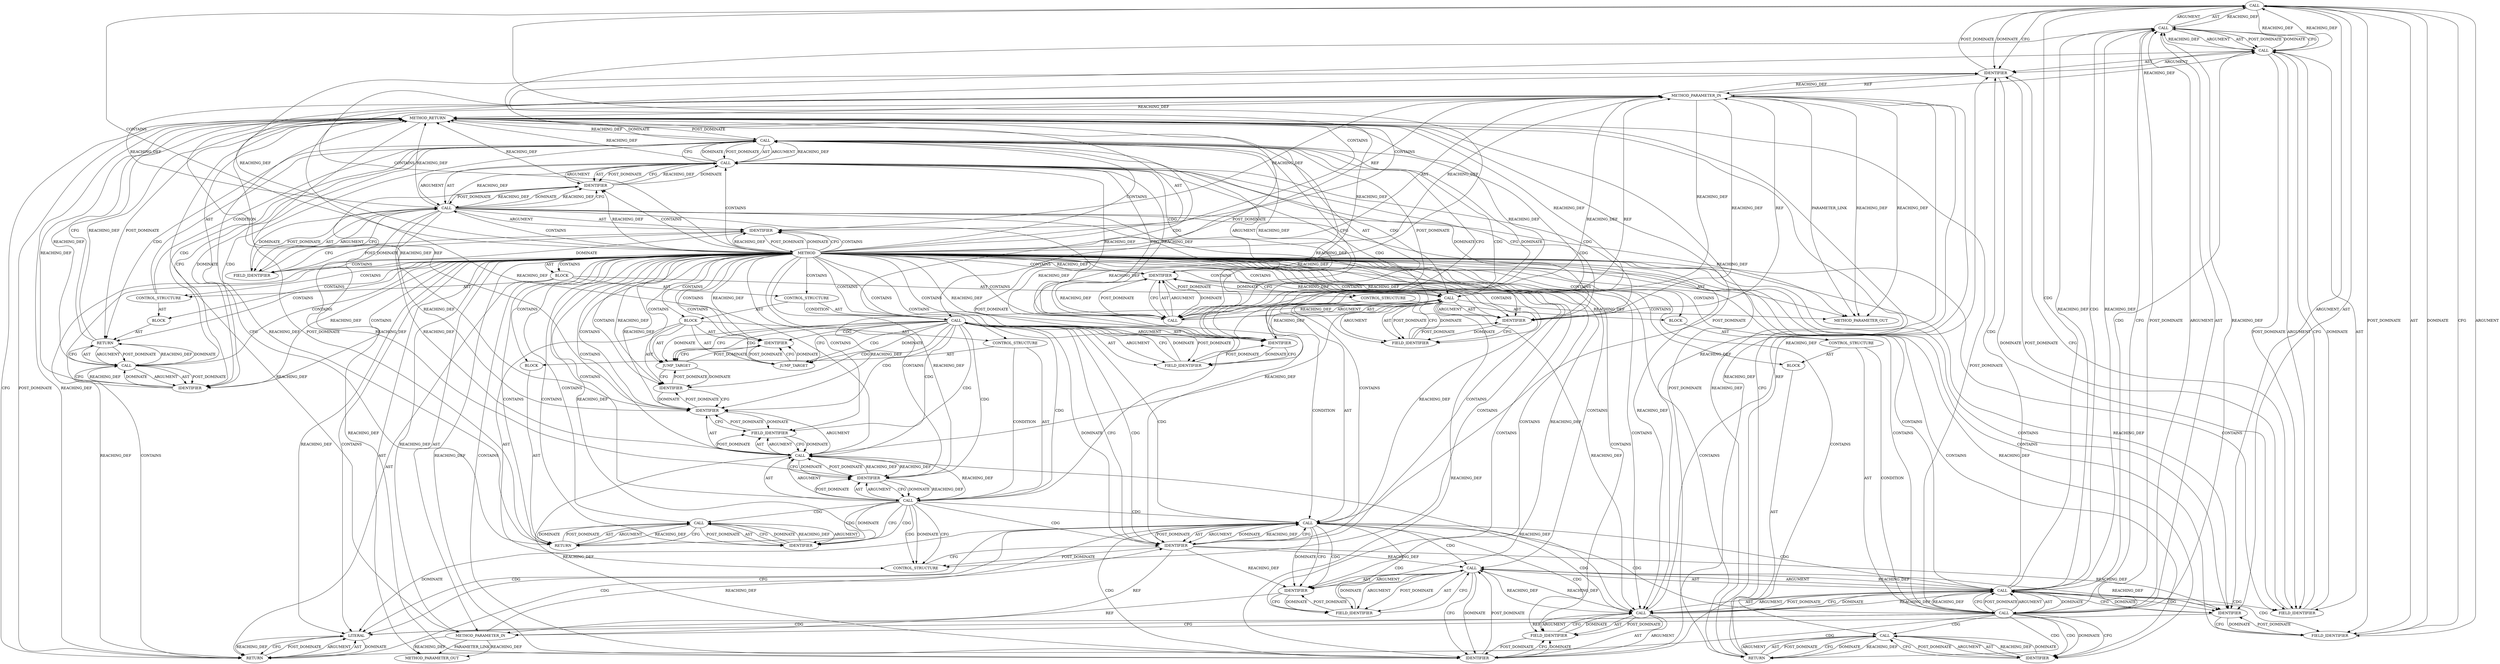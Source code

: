 digraph {
  6911 [label=CALL ORDER=1 ARGUMENT_INDEX=1 CODE="alt_crypto_info->cipher_type" COLUMN_NUMBER=7 METHOD_FULL_NAME="<operator>.indirectFieldAccess" LINE_NUMBER=605 TYPE_FULL_NAME="<empty>" DISPATCH_TYPE="STATIC_DISPATCH" SIGNATURE="" NAME="<operator>.indirectFieldAccess"]
  6919 [label=CALL ORDER=1 ARGUMENT_INDEX=-1 CODE="-EINVAL" COLUMN_NUMBER=11 METHOD_FULL_NAME="<operator>.minus" LINE_NUMBER=606 TYPE_FULL_NAME="<empty>" DISPATCH_TYPE="STATIC_DISPATCH" SIGNATURE="" NAME="<operator>.minus"]
  6899 [label=IDENTIFIER ORDER=1 ARGUMENT_INDEX=1 CODE="alt_crypto_info" COLUMN_NUMBER=28 LINE_NUMBER=603 TYPE_FULL_NAME="tls_crypto_info*" NAME="alt_crypto_info"]
  6904 [label=CALL ORDER=1 ARGUMENT_INDEX=1 CODE="alt_crypto_info->version" COLUMN_NUMBER=7 METHOD_FULL_NAME="<operator>.indirectFieldAccess" LINE_NUMBER=604 TYPE_FULL_NAME="<empty>" DISPATCH_TYPE="STATIC_DISPATCH" SIGNATURE="" NAME="<operator>.indirectFieldAccess"]
  6898 [label=CALL ORDER=1 ARGUMENT_INDEX=-1 CODE="TLS_CRYPTO_INFO_READY(alt_crypto_info)" COLUMN_NUMBER=6 METHOD_FULL_NAME="TLS_CRYPTO_INFO_READY" LINE_NUMBER=603 TYPE_FULL_NAME="<empty>" DISPATCH_TYPE="STATIC_DISPATCH" SIGNATURE="" NAME="TLS_CRYPTO_INFO_READY"]
  6861 [label=CONTROL_STRUCTURE CONTROL_STRUCTURE_TYPE="IF" ORDER=1 PARSER_TYPE_NAME="CASTIfStatement" ARGUMENT_INDEX=-1 CODE="if (crypto_info->version != TLS_1_2_VERSION &&
	    crypto_info->version != TLS_1_3_VERSION)" COLUMN_NUMBER=2 LINE_NUMBER=590]
  6857 [label=METHOD COLUMN_NUMBER=1 LINE_NUMBER=587 COLUMN_NUMBER_END=1 IS_EXTERNAL=false SIGNATURE="int validate_crypto_info (tls_crypto_info*,tls_crypto_info*)" NAME="validate_crypto_info" AST_PARENT_TYPE="TYPE_DECL" AST_PARENT_FULL_NAME="tls_main.c:<global>" ORDER=110 CODE="static int validate_crypto_info(const struct tls_crypto_info *crypto_info,
				const struct tls_crypto_info *alt_crypto_info)
{
	if (crypto_info->version != TLS_1_2_VERSION &&
	    crypto_info->version != TLS_1_3_VERSION)
		return -EINVAL;

	switch (crypto_info->cipher_type) {
	case TLS_CIPHER_ARIA_GCM_128:
	case TLS_CIPHER_ARIA_GCM_256:
		if (crypto_info->version != TLS_1_2_VERSION)
			return -EINVAL;
		break;
	}

	/* Ensure that TLS version and ciphers are same in both directions */
	if (TLS_CRYPTO_INFO_READY(alt_crypto_info)) {
		if (alt_crypto_info->version != crypto_info->version ||
		    alt_crypto_info->cipher_type != crypto_info->cipher_type)
			return -EINVAL;
	}

	return 0;
}" FULL_NAME="validate_crypto_info" LINE_NUMBER_END=610 FILENAME="tls_main.c"]
  6874 [label=RETURN ORDER=1 ARGUMENT_INDEX=1 CODE="return -EINVAL;" COLUMN_NUMBER=3 LINE_NUMBER=592]
  6905 [label=IDENTIFIER ORDER=1 ARGUMENT_INDEX=1 CODE="alt_crypto_info" COLUMN_NUMBER=7 LINE_NUMBER=604 TYPE_FULL_NAME="tls_crypto_info*" NAME="alt_crypto_info"]
  6859 [label=METHOD_PARAMETER_IN ORDER=2 CODE="const struct tls_crypto_info *alt_crypto_info" IS_VARIADIC=false COLUMN_NUMBER=5 LINE_NUMBER=588 TYPE_FULL_NAME="tls_crypto_info*" EVALUATION_STRATEGY="BY_VALUE" INDEX=2 NAME="alt_crypto_info"]
  6881 [label=BLOCK ORDER=2 ARGUMENT_INDEX=-1 CODE="{
	case TLS_CIPHER_ARIA_GCM_128:
	case TLS_CIPHER_ARIA_GCM_256:
		if (crypto_info->version != TLS_1_2_VERSION)
			return -EINVAL;
		break;
	}" COLUMN_NUMBER=36 LINE_NUMBER=594 TYPE_FULL_NAME="void"]
  6910 [label=CALL ORDER=2 ARGUMENT_INDEX=2 CODE="alt_crypto_info->cipher_type != crypto_info->cipher_type" COLUMN_NUMBER=7 METHOD_FULL_NAME="<operator>.notEquals" LINE_NUMBER=605 TYPE_FULL_NAME="<empty>" DISPATCH_TYPE="STATIC_DISPATCH" SIGNATURE="" NAME="<operator>.notEquals"]
  6922 [label=LITERAL ORDER=1 ARGUMENT_INDEX=-1 CODE="0" COLUMN_NUMBER=9 LINE_NUMBER=609 TYPE_FULL_NAME="int"]
  6876 [label=IDENTIFIER ORDER=1 ARGUMENT_INDEX=1 CODE="EINVAL" COLUMN_NUMBER=11 LINE_NUMBER=592 TYPE_FULL_NAME="ANY" NAME="EINVAL"]
  6883 [label=IDENTIFIER ORDER=2 ARGUMENT_INDEX=-1 CODE="TLS_CIPHER_ARIA_GCM_128" COLUMN_NUMBER=7 LINE_NUMBER=595 TYPE_FULL_NAME="ANY" NAME="TLS_CIPHER_ARIA_GCM_128"]
  6882 [label=JUMP_TARGET ORDER=1 PARSER_TYPE_NAME="CASTCaseStatement" ARGUMENT_INDEX=-1 CODE="case TLS_CIPHER_ARIA_GCM_128:" COLUMN_NUMBER=2 LINE_NUMBER=595 NAME="case"]
  6890 [label=FIELD_IDENTIFIER ORDER=2 ARGUMENT_INDEX=2 CODE="version" COLUMN_NUMBER=7 LINE_NUMBER=597 CANONICAL_NAME="version"]
  6923 [label=METHOD_RETURN ORDER=4 CODE="RET" COLUMN_NUMBER=1 LINE_NUMBER=587 TYPE_FULL_NAME="int" EVALUATION_STRATEGY="BY_VALUE"]
  6878 [label=CALL ORDER=1 ARGUMENT_INDEX=-1 CODE="crypto_info->cipher_type" COLUMN_NUMBER=10 METHOD_FULL_NAME="<operator>.indirectFieldAccess" LINE_NUMBER=594 TYPE_FULL_NAME="<empty>" DISPATCH_TYPE="STATIC_DISPATCH" SIGNATURE="" NAME="<operator>.indirectFieldAccess"]
  6896 [label=CONTROL_STRUCTURE CONTROL_STRUCTURE_TYPE="BREAK" ORDER=6 PARSER_TYPE_NAME="CASTBreakStatement" ARGUMENT_INDEX=-1 CODE="break;" COLUMN_NUMBER=3 LINE_NUMBER=599]
  6860 [label=BLOCK ORDER=3 ARGUMENT_INDEX=-1 CODE="{
	if (crypto_info->version != TLS_1_2_VERSION &&
	    crypto_info->version != TLS_1_3_VERSION)
		return -EINVAL;

	switch (crypto_info->cipher_type) {
	case TLS_CIPHER_ARIA_GCM_128:
	case TLS_CIPHER_ARIA_GCM_256:
		if (crypto_info->version != TLS_1_2_VERSION)
			return -EINVAL;
		break;
	}

	/* Ensure that TLS version and ciphers are same in both directions */
	if (TLS_CRYPTO_INFO_READY(alt_crypto_info)) {
		if (alt_crypto_info->version != crypto_info->version ||
		    alt_crypto_info->cipher_type != crypto_info->cipher_type)
			return -EINVAL;
	}

	return 0;
}" COLUMN_NUMBER=1 LINE_NUMBER=589 TYPE_FULL_NAME="void"]
  6897 [label=CONTROL_STRUCTURE CONTROL_STRUCTURE_TYPE="IF" ORDER=3 PARSER_TYPE_NAME="CASTIfStatement" ARGUMENT_INDEX=-1 CODE="if (TLS_CRYPTO_INFO_READY(alt_crypto_info))" COLUMN_NUMBER=2 LINE_NUMBER=603]
  6916 [label=FIELD_IDENTIFIER ORDER=2 ARGUMENT_INDEX=2 CODE="cipher_type" COLUMN_NUMBER=39 LINE_NUMBER=605 CANONICAL_NAME="cipher_type"]
  6900 [label=BLOCK ORDER=2 ARGUMENT_INDEX=-1 CODE="{
		if (alt_crypto_info->version != crypto_info->version ||
		    alt_crypto_info->cipher_type != crypto_info->cipher_type)
			return -EINVAL;
	}" COLUMN_NUMBER=46 LINE_NUMBER=603 TYPE_FULL_NAME="void"]
  6891 [label=IDENTIFIER ORDER=2 ARGUMENT_INDEX=2 CODE="TLS_1_2_VERSION" COLUMN_NUMBER=31 LINE_NUMBER=597 TYPE_FULL_NAME="ANY" NAME="TLS_1_2_VERSION"]
  6903 [label=CALL ORDER=1 ARGUMENT_INDEX=1 CODE="alt_crypto_info->version != crypto_info->version" COLUMN_NUMBER=7 METHOD_FULL_NAME="<operator>.notEquals" LINE_NUMBER=604 TYPE_FULL_NAME="<empty>" DISPATCH_TYPE="STATIC_DISPATCH" SIGNATURE="" NAME="<operator>.notEquals"]
  21465 [label=METHOD_PARAMETER_OUT ORDER=1 CODE="const struct tls_crypto_info *crypto_info" IS_VARIADIC=false COLUMN_NUMBER=33 LINE_NUMBER=587 TYPE_FULL_NAME="tls_crypto_info*" EVALUATION_STRATEGY="BY_VALUE" INDEX=1 NAME="crypto_info"]
  6866 [label=FIELD_IDENTIFIER ORDER=2 ARGUMENT_INDEX=2 CODE="version" COLUMN_NUMBER=6 LINE_NUMBER=590 CANONICAL_NAME="version"]
  6912 [label=IDENTIFIER ORDER=1 ARGUMENT_INDEX=1 CODE="alt_crypto_info" COLUMN_NUMBER=7 LINE_NUMBER=605 TYPE_FULL_NAME="tls_crypto_info*" NAME="alt_crypto_info"]
  6907 [label=CALL ORDER=2 ARGUMENT_INDEX=2 CODE="crypto_info->version" COLUMN_NUMBER=35 METHOD_FULL_NAME="<operator>.indirectFieldAccess" LINE_NUMBER=604 TYPE_FULL_NAME="<empty>" DISPATCH_TYPE="STATIC_DISPATCH" SIGNATURE="" NAME="<operator>.indirectFieldAccess"]
  6870 [label=IDENTIFIER ORDER=1 ARGUMENT_INDEX=1 CODE="crypto_info" COLUMN_NUMBER=6 LINE_NUMBER=591 TYPE_FULL_NAME="tls_crypto_info*" NAME="crypto_info"]
  6887 [label=CALL ORDER=1 ARGUMENT_INDEX=-1 CODE="crypto_info->version != TLS_1_2_VERSION" COLUMN_NUMBER=7 METHOD_FULL_NAME="<operator>.notEquals" LINE_NUMBER=597 TYPE_FULL_NAME="<empty>" DISPATCH_TYPE="STATIC_DISPATCH" SIGNATURE="" NAME="<operator>.notEquals"]
  6921 [label=RETURN ORDER=4 ARGUMENT_INDEX=-1 CODE="return 0;" COLUMN_NUMBER=2 LINE_NUMBER=609]
  6885 [label=IDENTIFIER ORDER=4 ARGUMENT_INDEX=-1 CODE="TLS_CIPHER_ARIA_GCM_256" COLUMN_NUMBER=7 LINE_NUMBER=596 TYPE_FULL_NAME="ANY" NAME="TLS_CIPHER_ARIA_GCM_256"]
  6873 [label=BLOCK ORDER=2 ARGUMENT_INDEX=-1 CODE="<empty>" COLUMN_NUMBER=3 LINE_NUMBER=592 TYPE_FULL_NAME="void"]
  6879 [label=IDENTIFIER ORDER=1 ARGUMENT_INDEX=1 CODE="crypto_info" COLUMN_NUMBER=10 LINE_NUMBER=594 TYPE_FULL_NAME="tls_crypto_info*" NAME="crypto_info"]
  6880 [label=FIELD_IDENTIFIER ORDER=2 ARGUMENT_INDEX=2 CODE="cipher_type" COLUMN_NUMBER=10 LINE_NUMBER=594 CANONICAL_NAME="cipher_type"]
  6868 [label=CALL ORDER=2 ARGUMENT_INDEX=2 CODE="crypto_info->version != TLS_1_3_VERSION" COLUMN_NUMBER=6 METHOD_FULL_NAME="<operator>.notEquals" LINE_NUMBER=591 TYPE_FULL_NAME="<empty>" DISPATCH_TYPE="STATIC_DISPATCH" SIGNATURE="" NAME="<operator>.notEquals"]
  6895 [label=IDENTIFIER ORDER=1 ARGUMENT_INDEX=1 CODE="EINVAL" COLUMN_NUMBER=12 LINE_NUMBER=598 TYPE_FULL_NAME="ANY" NAME="EINVAL"]
  6902 [label=CALL ORDER=1 ARGUMENT_INDEX=-1 CODE="alt_crypto_info->version != crypto_info->version ||
		    alt_crypto_info->cipher_type != crypto_info->cipher_type" COLUMN_NUMBER=7 METHOD_FULL_NAME="<operator>.logicalOr" LINE_NUMBER=604 TYPE_FULL_NAME="<empty>" DISPATCH_TYPE="STATIC_DISPATCH" SIGNATURE="" NAME="<operator>.logicalOr"]
  6892 [label=BLOCK ORDER=2 ARGUMENT_INDEX=-1 CODE="<empty>" COLUMN_NUMBER=4 LINE_NUMBER=598 TYPE_FULL_NAME="void"]
  6901 [label=CONTROL_STRUCTURE CONTROL_STRUCTURE_TYPE="IF" ORDER=1 PARSER_TYPE_NAME="CASTIfStatement" ARGUMENT_INDEX=-1 CODE="if (alt_crypto_info->version != crypto_info->version ||
		    alt_crypto_info->cipher_type != crypto_info->cipher_type)" COLUMN_NUMBER=3 LINE_NUMBER=604]
  6871 [label=FIELD_IDENTIFIER ORDER=2 ARGUMENT_INDEX=2 CODE="version" COLUMN_NUMBER=6 LINE_NUMBER=591 CANONICAL_NAME="version"]
  6888 [label=CALL ORDER=1 ARGUMENT_INDEX=1 CODE="crypto_info->version" COLUMN_NUMBER=7 METHOD_FULL_NAME="<operator>.indirectFieldAccess" LINE_NUMBER=597 TYPE_FULL_NAME="<empty>" DISPATCH_TYPE="STATIC_DISPATCH" SIGNATURE="" NAME="<operator>.indirectFieldAccess"]
  6908 [label=IDENTIFIER ORDER=1 ARGUMENT_INDEX=1 CODE="crypto_info" COLUMN_NUMBER=35 LINE_NUMBER=604 TYPE_FULL_NAME="tls_crypto_info*" NAME="crypto_info"]
  21466 [label=METHOD_PARAMETER_OUT ORDER=2 CODE="const struct tls_crypto_info *alt_crypto_info" IS_VARIADIC=false COLUMN_NUMBER=5 LINE_NUMBER=588 TYPE_FULL_NAME="tls_crypto_info*" EVALUATION_STRATEGY="BY_VALUE" INDEX=2 NAME="alt_crypto_info"]
  6909 [label=FIELD_IDENTIFIER ORDER=2 ARGUMENT_INDEX=2 CODE="version" COLUMN_NUMBER=35 LINE_NUMBER=604 CANONICAL_NAME="version"]
  6886 [label=CONTROL_STRUCTURE CONTROL_STRUCTURE_TYPE="IF" ORDER=5 PARSER_TYPE_NAME="CASTIfStatement" ARGUMENT_INDEX=-1 CODE="if (crypto_info->version != TLS_1_2_VERSION)" COLUMN_NUMBER=3 LINE_NUMBER=597]
  6918 [label=RETURN ORDER=1 ARGUMENT_INDEX=1 CODE="return -EINVAL;" COLUMN_NUMBER=4 LINE_NUMBER=606]
  6893 [label=RETURN ORDER=1 ARGUMENT_INDEX=1 CODE="return -EINVAL;" COLUMN_NUMBER=4 LINE_NUMBER=598]
  6862 [label=CALL ORDER=1 ARGUMENT_INDEX=-1 CODE="crypto_info->version != TLS_1_2_VERSION &&
	    crypto_info->version != TLS_1_3_VERSION" COLUMN_NUMBER=6 METHOD_FULL_NAME="<operator>.logicalAnd" LINE_NUMBER=590 TYPE_FULL_NAME="<empty>" DISPATCH_TYPE="STATIC_DISPATCH" SIGNATURE="" NAME="<operator>.logicalAnd"]
  6877 [label=CONTROL_STRUCTURE CONTROL_STRUCTURE_TYPE="SWITCH" ORDER=2 PARSER_TYPE_NAME="CASTSwitchStatement" ARGUMENT_INDEX=-1 CODE="switch(crypto_info->cipher_type)" COLUMN_NUMBER=2 LINE_NUMBER=594]
  6913 [label=FIELD_IDENTIFIER ORDER=2 ARGUMENT_INDEX=2 CODE="cipher_type" COLUMN_NUMBER=7 LINE_NUMBER=605 CANONICAL_NAME="cipher_type"]
  6864 [label=CALL ORDER=1 ARGUMENT_INDEX=1 CODE="crypto_info->version" COLUMN_NUMBER=6 METHOD_FULL_NAME="<operator>.indirectFieldAccess" LINE_NUMBER=590 TYPE_FULL_NAME="<empty>" DISPATCH_TYPE="STATIC_DISPATCH" SIGNATURE="" NAME="<operator>.indirectFieldAccess"]
  6917 [label=BLOCK ORDER=2 ARGUMENT_INDEX=-1 CODE="<empty>" COLUMN_NUMBER=4 LINE_NUMBER=606 TYPE_FULL_NAME="void"]
  6920 [label=IDENTIFIER ORDER=1 ARGUMENT_INDEX=1 CODE="EINVAL" COLUMN_NUMBER=12 LINE_NUMBER=606 TYPE_FULL_NAME="ANY" NAME="EINVAL"]
  6889 [label=IDENTIFIER ORDER=1 ARGUMENT_INDEX=1 CODE="crypto_info" COLUMN_NUMBER=7 LINE_NUMBER=597 TYPE_FULL_NAME="tls_crypto_info*" NAME="crypto_info"]
  6894 [label=CALL ORDER=1 ARGUMENT_INDEX=-1 CODE="-EINVAL" COLUMN_NUMBER=11 METHOD_FULL_NAME="<operator>.minus" LINE_NUMBER=598 TYPE_FULL_NAME="<empty>" DISPATCH_TYPE="STATIC_DISPATCH" SIGNATURE="" NAME="<operator>.minus"]
  6915 [label=IDENTIFIER ORDER=1 ARGUMENT_INDEX=1 CODE="crypto_info" COLUMN_NUMBER=39 LINE_NUMBER=605 TYPE_FULL_NAME="tls_crypto_info*" NAME="crypto_info"]
  6875 [label=CALL ORDER=1 ARGUMENT_INDEX=-1 CODE="-EINVAL" COLUMN_NUMBER=10 METHOD_FULL_NAME="<operator>.minus" LINE_NUMBER=592 TYPE_FULL_NAME="<empty>" DISPATCH_TYPE="STATIC_DISPATCH" SIGNATURE="" NAME="<operator>.minus"]
  6914 [label=CALL ORDER=2 ARGUMENT_INDEX=2 CODE="crypto_info->cipher_type" COLUMN_NUMBER=39 METHOD_FULL_NAME="<operator>.indirectFieldAccess" LINE_NUMBER=605 TYPE_FULL_NAME="<empty>" DISPATCH_TYPE="STATIC_DISPATCH" SIGNATURE="" NAME="<operator>.indirectFieldAccess"]
  6869 [label=CALL ORDER=1 ARGUMENT_INDEX=1 CODE="crypto_info->version" COLUMN_NUMBER=6 METHOD_FULL_NAME="<operator>.indirectFieldAccess" LINE_NUMBER=591 TYPE_FULL_NAME="<empty>" DISPATCH_TYPE="STATIC_DISPATCH" SIGNATURE="" NAME="<operator>.indirectFieldAccess"]
  6865 [label=IDENTIFIER ORDER=1 ARGUMENT_INDEX=1 CODE="crypto_info" COLUMN_NUMBER=6 LINE_NUMBER=590 TYPE_FULL_NAME="tls_crypto_info*" NAME="crypto_info"]
  6906 [label=FIELD_IDENTIFIER ORDER=2 ARGUMENT_INDEX=2 CODE="version" COLUMN_NUMBER=7 LINE_NUMBER=604 CANONICAL_NAME="version"]
  6872 [label=IDENTIFIER ORDER=2 ARGUMENT_INDEX=2 CODE="TLS_1_3_VERSION" COLUMN_NUMBER=30 LINE_NUMBER=591 TYPE_FULL_NAME="ANY" NAME="TLS_1_3_VERSION"]
  6863 [label=CALL ORDER=1 ARGUMENT_INDEX=1 CODE="crypto_info->version != TLS_1_2_VERSION" COLUMN_NUMBER=6 METHOD_FULL_NAME="<operator>.notEquals" LINE_NUMBER=590 TYPE_FULL_NAME="<empty>" DISPATCH_TYPE="STATIC_DISPATCH" SIGNATURE="" NAME="<operator>.notEquals"]
  6858 [label=METHOD_PARAMETER_IN ORDER=1 CODE="const struct tls_crypto_info *crypto_info" IS_VARIADIC=false COLUMN_NUMBER=33 LINE_NUMBER=587 TYPE_FULL_NAME="tls_crypto_info*" EVALUATION_STRATEGY="BY_VALUE" INDEX=1 NAME="crypto_info"]
  6884 [label=JUMP_TARGET ORDER=3 PARSER_TYPE_NAME="CASTCaseStatement" ARGUMENT_INDEX=-1 CODE="case TLS_CIPHER_ARIA_GCM_256:" COLUMN_NUMBER=2 LINE_NUMBER=596 NAME="case"]
  6867 [label=IDENTIFIER ORDER=2 ARGUMENT_INDEX=2 CODE="TLS_1_2_VERSION" COLUMN_NUMBER=30 LINE_NUMBER=590 TYPE_FULL_NAME="ANY" NAME="TLS_1_2_VERSION"]
  6901 -> 6917 [label=AST ]
  6869 -> 6870 [label=ARGUMENT ]
  6904 -> 6912 [label=REACHING_DEF VARIABLE="alt_crypto_info->version"]
  6906 -> 6905 [label=POST_DOMINATE ]
  6882 -> 6883 [label=CFG ]
  6902 -> 6921 [label=CDG ]
  6916 -> 6914 [label=CFG ]
  6857 -> 6867 [label=REACHING_DEF VARIABLE=""]
  6875 -> 6874 [label=REACHING_DEF VARIABLE="-EINVAL"]
  6897 -> 6898 [label=CONDITION ]
  6863 -> 6864 [label=AST ]
  6857 -> 6903 [label=CONTAINS ]
  6857 -> 6915 [label=REACHING_DEF VARIABLE=""]
  6884 -> 6885 [label=CFG ]
  6897 -> 6898 [label=AST ]
  6857 -> 6907 [label=CONTAINS ]
  6857 -> 6860 [label=AST ]
  6890 -> 6889 [label=POST_DOMINATE ]
  6907 -> 6909 [label=AST ]
  6857 -> 6918 [label=CONTAINS ]
  6863 -> 6864 [label=ARGUMENT ]
  6903 -> 6912 [label=CDG ]
  6888 -> 6889 [label=ARGUMENT ]
  6864 -> 6869 [label=REACHING_DEF VARIABLE="crypto_info->version"]
  6887 -> 6888 [label=AST ]
  6907 -> 6908 [label=AST ]
  6895 -> 6894 [label=CFG ]
  6877 -> 6878 [label=CONDITION ]
  6872 -> 6869 [label=REACHING_DEF VARIABLE="TLS_1_3_VERSION"]
  6857 -> 6884 [label=CONTAINS ]
  6857 -> 6900 [label=CONTAINS ]
  6894 -> 6893 [label=REACHING_DEF VARIABLE="-EINVAL"]
  6911 -> 6913 [label=ARGUMENT ]
  6857 -> 6899 [label=REACHING_DEF VARIABLE=""]
  6918 -> 6919 [label=ARGUMENT ]
  6907 -> 6903 [label=CFG ]
  6906 -> 6904 [label=CFG ]
  6862 -> 6863 [label=POST_DOMINATE ]
  6923 -> 6893 [label=POST_DOMINATE ]
  6857 -> 6862 [label=CONTAINS ]
  6858 -> 6864 [label=REACHING_DEF VARIABLE="crypto_info"]
  6903 -> 6907 [label=AST ]
  6903 -> 6902 [label=DOMINATE ]
  6891 -> 6888 [label=POST_DOMINATE ]
  6857 -> 6865 [label=DOMINATE ]
  6903 -> 6916 [label=CDG ]
  6857 -> 6872 [label=CONTAINS ]
  6869 -> 6868 [label=REACHING_DEF VARIABLE="crypto_info->version"]
  6903 -> 6911 [label=CDG ]
  6888 -> 6887 [label=REACHING_DEF VARIABLE="crypto_info->version"]
  6864 -> 6866 [label=POST_DOMINATE ]
  6898 -> 6905 [label=CDG ]
  6857 -> 6905 [label=CONTAINS ]
  6863 -> 6867 [label=ARGUMENT ]
  6891 -> 6888 [label=REACHING_DEF VARIABLE="TLS_1_2_VERSION"]
  6867 -> 6864 [label=REACHING_DEF VARIABLE="TLS_1_2_VERSION"]
  6887 -> 6896 [label=CDG ]
  6888 -> 6891 [label=DOMINATE ]
  6857 -> 6908 [label=REACHING_DEF VARIABLE=""]
  6888 -> 6907 [label=REACHING_DEF VARIABLE="crypto_info->version"]
  6904 -> 6907 [label=REACHING_DEF VARIABLE="alt_crypto_info->version"]
  6885 -> 6889 [label=CFG ]
  6909 -> 6907 [label=CFG ]
  6902 -> 6920 [label=CDG ]
  6923 -> 6918 [label=POST_DOMINATE ]
  6862 -> 6868 [label=AST ]
  6870 -> 6871 [label=DOMINATE ]
  6923 -> 6862 [label=POST_DOMINATE ]
  6869 -> 6871 [label=POST_DOMINATE ]
  6904 -> 6906 [label=ARGUMENT ]
  6860 -> 6861 [label=AST ]
  6857 -> 6876 [label=REACHING_DEF VARIABLE=""]
  6867 -> 6864 [label=POST_DOMINATE ]
  6857 -> 6885 [label=REACHING_DEF VARIABLE=""]
  6881 -> 6882 [label=AST ]
  6898 -> 6921 [label=CDG ]
  6886 -> 6887 [label=AST ]
  6902 -> 6922 [label=CDG ]
  6894 -> 6893 [label=DOMINATE ]
  6923 -> 6878 [label=POST_DOMINATE ]
  6883 -> 6882 [label=POST_DOMINATE ]
  6923 -> 6887 [label=POST_DOMINATE ]
  6869 -> 6923 [label=REACHING_DEF VARIABLE="crypto_info->version"]
  6903 -> 6904 [label=AST ]
  6872 -> 6868 [label=DOMINATE ]
  6914 -> 6911 [label=REACHING_DEF VARIABLE="crypto_info->cipher_type"]
  6873 -> 6874 [label=AST ]
  6858 -> 21465 [label=PARAMETER_LINK ]
  6918 -> 6919 [label=AST ]
  6920 -> 6919 [label=REACHING_DEF VARIABLE="EINVAL"]
  6863 -> 6872 [label=CDG ]
  6857 -> 6872 [label=REACHING_DEF VARIABLE=""]
  6857 -> 6880 [label=CONTAINS ]
  6901 -> 6902 [label=AST ]
  6861 -> 6873 [label=AST ]
  6914 -> 6916 [label=ARGUMENT ]
  6899 -> 6912 [label=REACHING_DEF VARIABLE="alt_crypto_info"]
  6876 -> 6875 [label=CFG ]
  6857 -> 6919 [label=CONTAINS ]
  6861 -> 6862 [label=CONDITION ]
  6915 -> 6858 [label=REF ]
  6899 -> 6898 [label=DOMINATE ]
  6857 -> 6858 [label=AST ]
  6857 -> 6883 [label=CONTAINS ]
  6887 -> 6895 [label=DOMINATE ]
  6869 -> 6889 [label=REACHING_DEF VARIABLE="crypto_info->version"]
  6919 -> 6920 [label=POST_DOMINATE ]
  6858 -> 6879 [label=REACHING_DEF VARIABLE="crypto_info"]
  6903 -> 6907 [label=ARGUMENT ]
  6888 -> 6891 [label=REACHING_DEF VARIABLE="crypto_info->version"]
  6867 -> 6891 [label=REACHING_DEF VARIABLE="TLS_1_2_VERSION"]
  6857 -> 6909 [label=CONTAINS ]
  6888 -> 6890 [label=POST_DOMINATE ]
  6869 -> 6907 [label=REACHING_DEF VARIABLE="crypto_info->version"]
  6868 -> 6872 [label=AST ]
  6857 -> 6890 [label=CONTAINS ]
  6874 -> 6923 [label=CFG ]
  6920 -> 6919 [label=DOMINATE ]
  6858 -> 6914 [label=REACHING_DEF VARIABLE="crypto_info"]
  6914 -> 6916 [label=AST ]
  6901 -> 6902 [label=CONDITION ]
  6893 -> 6923 [label=CFG ]
  6881 -> 6885 [label=AST ]
  6899 -> 6898 [label=REACHING_DEF VARIABLE="alt_crypto_info"]
  6903 -> 6902 [label=REACHING_DEF VARIABLE="alt_crypto_info->version != crypto_info->version"]
  6878 -> 6885 [label=CDG ]
  6875 -> 6876 [label=ARGUMENT ]
  6874 -> 6923 [label=REACHING_DEF VARIABLE="<RET>"]
  6916 -> 6915 [label=POST_DOMINATE ]
  6887 -> 6898 [label=CDG ]
  6857 -> 6910 [label=CONTAINS ]
  6919 -> 6920 [label=ARGUMENT ]
  6860 -> 6897 [label=AST ]
  6911 -> 6912 [label=ARGUMENT ]
  6903 -> 6915 [label=CDG ]
  6878 -> 6879 [label=ARGUMENT ]
  6866 -> 6865 [label=POST_DOMINATE ]
  6875 -> 6874 [label=DOMINATE ]
  6857 -> 6874 [label=CONTAINS ]
  6898 -> 6905 [label=DOMINATE ]
  6908 -> 6904 [label=POST_DOMINATE ]
  6921 -> 6922 [label=POST_DOMINATE ]
  6903 -> 6904 [label=ARGUMENT ]
  6878 -> 6882 [label=DOMINATE ]
  6863 -> 6869 [label=CDG ]
  6913 -> 6912 [label=POST_DOMINATE ]
  6858 -> 21465 [label=REACHING_DEF VARIABLE="crypto_info"]
  6858 -> 21465 [label=REACHING_DEF VARIABLE="crypto_info"]
  6857 -> 6914 [label=CONTAINS ]
  6857 -> 6866 [label=CONTAINS ]
  6857 -> 6911 [label=CONTAINS ]
  6869 -> 6870 [label=AST ]
  6857 -> 6859 [label=REACHING_DEF VARIABLE=""]
  6857 -> 6915 [label=CONTAINS ]
  6871 -> 6869 [label=CFG ]
  6894 -> 6895 [label=ARGUMENT ]
  6922 -> 6921 [label=DOMINATE ]
  6898 -> 6903 [label=CDG ]
  6886 -> 6887 [label=CONDITION ]
  6900 -> 6901 [label=AST ]
  6921 -> 6923 [label=REACHING_DEF VARIABLE="<RET>"]
  6892 -> 6893 [label=AST ]
  6864 -> 6866 [label=ARGUMENT ]
  6875 -> 6874 [label=CFG ]
  6878 -> 6880 [label=AST ]
  6911 -> 6913 [label=POST_DOMINATE ]
  6887 -> 6895 [label=CFG ]
  6902 -> 6910 [label=POST_DOMINATE ]
  6870 -> 6858 [label=REF ]
  6865 -> 6866 [label=CFG ]
  6878 -> 6884 [label=CDG ]
  6902 -> 6920 [label=DOMINATE ]
  6898 -> 6907 [label=CDG ]
  6858 -> 6923 [label=REACHING_DEF VARIABLE="crypto_info"]
  6863 -> 6867 [label=AST ]
  6921 -> 6923 [label=CFG ]
  6862 -> 6880 [label=CDG ]
  6864 -> 6863 [label=REACHING_DEF VARIABLE="crypto_info->version"]
  6863 -> 6870 [label=CDG ]
  6914 -> 6910 [label=DOMINATE ]
  6878 -> 6899 [label=CFG ]
  6880 -> 6879 [label=POST_DOMINATE ]
  6863 -> 6868 [label=CDG ]
  6888 -> 6890 [label=AST ]
  6864 -> 6908 [label=REACHING_DEF VARIABLE="crypto_info->version"]
  6872 -> 6868 [label=REACHING_DEF VARIABLE="TLS_1_3_VERSION"]
  6909 -> 6907 [label=DOMINATE ]
  6858 -> 6915 [label=REACHING_DEF VARIABLE="crypto_info"]
  6893 -> 6894 [label=POST_DOMINATE ]
  6907 -> 6903 [label=DOMINATE ]
  6897 -> 6900 [label=AST ]
  6911 -> 6915 [label=DOMINATE ]
  6905 -> 6906 [label=CFG ]
  6887 -> 6891 [label=POST_DOMINATE ]
  6857 -> 6860 [label=CONTAINS ]
  6864 -> 21465 [label=REACHING_DEF VARIABLE="crypto_info->version"]
  6877 -> 6881 [label=AST ]
  6868 -> 6862 [label=REACHING_DEF VARIABLE="crypto_info->version != TLS_1_3_VERSION"]
  6857 -> 6879 [label=REACHING_DEF VARIABLE=""]
  6878 -> 6880 [label=ARGUMENT ]
  6857 -> 6861 [label=CONTAINS ]
  6882 -> 6883 [label=DOMINATE ]
  6857 -> 6901 [label=CONTAINS ]
  6910 -> 6902 [label=REACHING_DEF VARIABLE="alt_crypto_info->cipher_type != crypto_info->cipher_type"]
  6911 -> 6912 [label=AST ]
  6913 -> 6911 [label=DOMINATE ]
  6890 -> 6888 [label=CFG ]
  6893 -> 6894 [label=AST ]
  6878 -> 6882 [label=CFG ]
  6878 -> 6889 [label=CDG ]
  6898 -> 6899 [label=POST_DOMINATE ]
  6879 -> 6858 [label=REF ]
  6862 -> 6863 [label=AST ]
  6887 -> 6891 [label=AST ]
  6865 -> 6857 [label=POST_DOMINATE ]
  6868 -> 6862 [label=CFG ]
  6898 -> 6899 [label=ARGUMENT ]
  6857 -> 6867 [label=CONTAINS ]
  6858 -> 6869 [label=REACHING_DEF VARIABLE="crypto_info"]
  6869 -> 6872 [label=DOMINATE ]
  6889 -> 6890 [label=DOMINATE ]
  6871 -> 6870 [label=POST_DOMINATE ]
  6858 -> 6865 [label=REACHING_DEF VARIABLE="crypto_info"]
  6858 -> 6907 [label=REACHING_DEF VARIABLE="crypto_info"]
  6912 -> 6913 [label=CFG ]
  6898 -> 6908 [label=CDG ]
  6862 -> 6874 [label=CDG ]
  6885 -> 6884 [label=POST_DOMINATE ]
  6857 -> 6896 [label=CONTAINS ]
  6876 -> 6875 [label=REACHING_DEF VARIABLE="EINVAL"]
  6857 -> 6917 [label=CONTAINS ]
  6878 -> 6880 [label=POST_DOMINATE ]
  6862 -> 6876 [label=CFG ]
  6887 -> 6894 [label=CDG ]
  6862 -> 6863 [label=ARGUMENT ]
  6875 -> 6876 [label=POST_DOMINATE ]
  6857 -> 6876 [label=CONTAINS ]
  6921 -> 6922 [label=ARGUMENT ]
  6857 -> 6904 [label=CONTAINS ]
  6898 -> 6906 [label=CDG ]
  6912 -> 6913 [label=DOMINATE ]
  6868 -> 6872 [label=POST_DOMINATE ]
  6857 -> 6871 [label=CONTAINS ]
  6919 -> 6918 [label=CFG ]
  6906 -> 6904 [label=DOMINATE ]
  6857 -> 6894 [label=CONTAINS ]
  6898 -> 6922 [label=CFG ]
  6889 -> 6885 [label=POST_DOMINATE ]
  6857 -> 6921 [label=REACHING_DEF VARIABLE=""]
  6865 -> 6858 [label=REF ]
  6864 -> 6865 [label=ARGUMENT ]
  6857 -> 6920 [label=CONTAINS ]
  6903 -> 6910 [label=CDG ]
  6876 -> 6923 [label=REACHING_DEF VARIABLE="EINVAL"]
  6857 -> 6873 [label=CONTAINS ]
  6867 -> 6863 [label=CFG ]
  6883 -> 6884 [label=CFG ]
  6915 -> 6916 [label=DOMINATE ]
  6913 -> 6911 [label=CFG ]
  6868 -> 6869 [label=ARGUMENT ]
  6888 -> 6889 [label=AST ]
  6857 -> 6897 [label=CONTAINS ]
  6857 -> 6865 [label=CFG ]
  6857 -> 6891 [label=REACHING_DEF VARIABLE=""]
  6864 -> 6907 [label=REACHING_DEF VARIABLE="crypto_info->version"]
  6899 -> 6904 [label=REACHING_DEF VARIABLE="alt_crypto_info"]
  6857 -> 6899 [label=CONTAINS ]
  6857 -> 6863 [label=CONTAINS ]
  6909 -> 6908 [label=POST_DOMINATE ]
  6902 -> 6903 [label=POST_DOMINATE ]
  6884 -> 6885 [label=DOMINATE ]
  6857 -> 6883 [label=REACHING_DEF VARIABLE=""]
  6904 -> 6905 [label=AST ]
  6878 -> 6888 [label=CDG ]
  6857 -> 6913 [label=CONTAINS ]
  6910 -> 6914 [label=ARGUMENT ]
  6918 -> 6923 [label=REACHING_DEF VARIABLE="<RET>"]
  6914 -> 6915 [label=AST ]
  6911 -> 6914 [label=REACHING_DEF VARIABLE="alt_crypto_info->cipher_type"]
  6919 -> 6918 [label=DOMINATE ]
  6894 -> 6893 [label=CFG ]
  6908 -> 6909 [label=CFG ]
  6898 -> 6922 [label=DOMINATE ]
  6877 -> 6878 [label=AST ]
  6886 -> 6892 [label=AST ]
  6861 -> 6862 [label=AST ]
  6903 -> 6912 [label=CFG ]
  6867 -> 6863 [label=REACHING_DEF VARIABLE="TLS_1_2_VERSION"]
  6903 -> 6902 [label=CFG ]
  6857 -> 6921 [label=CONTAINS ]
  6864 -> 6867 [label=DOMINATE ]
  6907 -> 6909 [label=POST_DOMINATE ]
  6872 -> 6868 [label=CFG ]
  6857 -> 6887 [label=CONTAINS ]
  6907 -> 6904 [label=REACHING_DEF VARIABLE="crypto_info->version"]
  6902 -> 6903 [label=ARGUMENT ]
  6888 -> 6891 [label=CFG ]
  6869 -> 6871 [label=ARGUMENT ]
  6902 -> 6920 [label=CFG ]
  6862 -> 6923 [label=REACHING_DEF VARIABLE="crypto_info->version != TLS_1_2_VERSION &&
	    crypto_info->version != TLS_1_3_VERSION"]
  6904 -> 6903 [label=REACHING_DEF VARIABLE="alt_crypto_info->version"]
  6911 -> 6915 [label=CFG ]
  6902 -> 6910 [label=ARGUMENT ]
  6878 -> 6890 [label=CDG ]
  6857 -> 6879 [label=CONTAINS ]
  6887 -> 6896 [label=DOMINATE ]
  6914 -> 6910 [label=CFG ]
  6903 -> 6914 [label=CDG ]
  6912 -> 6859 [label=REF ]
  6864 -> 6867 [label=REACHING_DEF VARIABLE="crypto_info->version"]
  6885 -> 6889 [label=DOMINATE ]
  6887 -> 6893 [label=CDG ]
  6860 -> 6921 [label=AST ]
  6888 -> 6890 [label=ARGUMENT ]
  6862 -> 6876 [label=DOMINATE ]
  6891 -> 6887 [label=CFG ]
  6857 -> 6864 [label=CONTAINS ]
  6905 -> 6859 [label=REF ]
  6923 -> 6898 [label=POST_DOMINATE ]
  6898 -> 6899 [label=AST ]
  6857 -> 6916 [label=CONTAINS ]
  6903 -> 6912 [label=DOMINATE ]
  6863 -> 6870 [label=DOMINATE ]
  6902 -> 6918 [label=CDG ]
  6868 -> 6869 [label=AST ]
  6899 -> 6911 [label=REACHING_DEF VARIABLE="alt_crypto_info"]
  6880 -> 6878 [label=CFG ]
  6919 -> 6920 [label=AST ]
  6905 -> 6906 [label=DOMINATE ]
  6858 -> 6889 [label=REACHING_DEF VARIABLE="crypto_info"]
  6910 -> 6911 [label=ARGUMENT ]
  6896 -> 6899 [label=CFG ]
  6923 -> 6902 [label=POST_DOMINATE ]
  6910 -> 6902 [label=CFG ]
  6917 -> 6918 [label=AST ]
  6857 -> 6868 [label=CONTAINS ]
  6889 -> 6858 [label=REF ]
  6907 -> 6908 [label=ARGUMENT ]
  6864 -> 6865 [label=AST ]
  6881 -> 6884 [label=AST ]
  6881 -> 6886 [label=AST ]
  6891 -> 6887 [label=DOMINATE ]
  6907 -> 6903 [label=REACHING_DEF VARIABLE="crypto_info->version"]
  6857 -> 21465 [label=AST ]
  6907 -> 6915 [label=REACHING_DEF VARIABLE="crypto_info->version"]
  6878 -> 6898 [label=CDG ]
  6859 -> 21466 [label=PARAMETER_LINK ]
  6859 -> 6923 [label=REACHING_DEF VARIABLE="alt_crypto_info"]
  6863 -> 6871 [label=CDG ]
  6862 -> 6875 [label=CDG ]
  6863 -> 6923 [label=REACHING_DEF VARIABLE="crypto_info->version != TLS_1_2_VERSION"]
  6867 -> 6923 [label=REACHING_DEF VARIABLE="TLS_1_2_VERSION"]
  6903 -> 6910 [label=REACHING_DEF VARIABLE="alt_crypto_info->version != crypto_info->version"]
  6876 -> 6875 [label=DOMINATE ]
  6908 -> 6909 [label=DOMINATE ]
  6891 -> 6887 [label=REACHING_DEF VARIABLE="TLS_1_2_VERSION"]
  6872 -> 6869 [label=POST_DOMINATE ]
  6918 -> 6919 [label=POST_DOMINATE ]
  6862 -> 6879 [label=CDG ]
  6887 -> 6888 [label=ARGUMENT ]
  6898 -> 6902 [label=CDG ]
  6904 -> 6908 [label=CFG ]
  6916 -> 6914 [label=DOMINATE ]
  6902 -> 6903 [label=AST ]
  6878 -> 6891 [label=CDG ]
  6862 -> 6923 [label=DOMINATE ]
  6859 -> 6899 [label=REACHING_DEF VARIABLE="alt_crypto_info"]
  6857 -> 6898 [label=CONTAINS ]
  6857 -> 6877 [label=CONTAINS ]
  6887 -> 6891 [label=ARGUMENT ]
  6890 -> 6888 [label=DOMINATE ]
  6857 -> 6902 [label=CONTAINS ]
  6879 -> 6880 [label=DOMINATE ]
  6857 -> 6912 [label=REACHING_DEF VARIABLE=""]
  6858 -> 6870 [label=REACHING_DEF VARIABLE="crypto_info"]
  6898 -> 6905 [label=CFG ]
  6857 -> 6893 [label=CONTAINS ]
  6868 -> 6863 [label=REACHING_DEF VARIABLE="crypto_info->version != TLS_1_3_VERSION"]
  6904 -> 6906 [label=POST_DOMINATE ]
  6858 -> 6908 [label=REACHING_DEF VARIABLE="crypto_info"]
  6857 -> 6886 [label=CONTAINS ]
  6875 -> 6923 [label=REACHING_DEF VARIABLE="-EINVAL"]
  6881 -> 6896 [label=AST ]
  6919 -> 6918 [label=REACHING_DEF VARIABLE="-EINVAL"]
  6857 -> 6920 [label=REACHING_DEF VARIABLE=""]
  6914 -> 6910 [label=REACHING_DEF VARIABLE="crypto_info->cipher_type"]
  6910 -> 6914 [label=AST ]
  6874 -> 6875 [label=AST ]
  6865 -> 6866 [label=DOMINATE ]
  6878 -> 6883 [label=CDG ]
  6857 -> 6882 [label=CONTAINS ]
  6868 -> 6923 [label=REACHING_DEF VARIABLE="crypto_info->version != TLS_1_3_VERSION"]
  6893 -> 6894 [label=ARGUMENT ]
  6857 -> 21466 [label=AST ]
  6857 -> 6869 [label=CONTAINS ]
  6894 -> 6895 [label=POST_DOMINATE ]
  6902 -> 6910 [label=AST ]
  6864 -> 6870 [label=REACHING_DEF VARIABLE="crypto_info->version"]
  6874 -> 6875 [label=ARGUMENT ]
  6888 -> 6908 [label=REACHING_DEF VARIABLE="crypto_info->version"]
  6918 -> 6923 [label=CFG ]
  6870 -> 6871 [label=CFG ]
  6898 -> 6922 [label=CDG ]
  6857 -> 6878 [label=CONTAINS ]
  6879 -> 6880 [label=CFG ]
  6915 -> 6911 [label=POST_DOMINATE ]
  6871 -> 6869 [label=DOMINATE ]
  6907 -> 6909 [label=ARGUMENT ]
  6857 -> 6906 [label=CONTAINS ]
  6864 -> 6923 [label=REACHING_DEF VARIABLE="crypto_info->version"]
  6864 -> 6879 [label=REACHING_DEF VARIABLE="crypto_info->version"]
  6862 -> 6876 [label=CDG ]
  6862 -> 6878 [label=CDG ]
  6899 -> 6905 [label=REACHING_DEF VARIABLE="alt_crypto_info"]
  6857 -> 6865 [label=CONTAINS ]
  6922 -> 6921 [label=REACHING_DEF VARIABLE="0"]
  6874 -> 6875 [label=POST_DOMINATE ]
  6893 -> 6923 [label=REACHING_DEF VARIABLE="<RET>"]
  6863 -> 6862 [label=REACHING_DEF VARIABLE="crypto_info->version != TLS_1_2_VERSION"]
  6899 -> 6898 [label=CFG ]
  6908 -> 6858 [label=REF ]
  6860 -> 6877 [label=AST ]
  6857 -> 6922 [label=REACHING_DEF VARIABLE=""]
  6904 -> 6908 [label=DOMINATE ]
  6914 -> 6916 [label=POST_DOMINATE ]
  6857 -> 6870 [label=CONTAINS ]
  6898 -> 6904 [label=CDG ]
  6857 -> 6892 [label=CONTAINS ]
  6857 -> 6922 [label=CONTAINS ]
  6864 -> 6889 [label=REACHING_DEF VARIABLE="crypto_info->version"]
  6895 -> 6894 [label=DOMINATE ]
  6881 -> 6883 [label=AST ]
  6857 -> 6859 [label=AST ]
  6875 -> 6876 [label=AST ]
  6902 -> 6919 [label=CDG ]
  6862 -> 6868 [label=POST_DOMINATE ]
  6887 -> 6896 [label=CFG ]
  6857 -> 6889 [label=CONTAINS ]
  6859 -> 21466 [label=REACHING_DEF VARIABLE="alt_crypto_info"]
  6859 -> 21466 [label=REACHING_DEF VARIABLE="alt_crypto_info"]
  6857 -> 6908 [label=CONTAINS ]
  6889 -> 6890 [label=CFG ]
  6902 -> 6922 [label=CFG ]
  6864 -> 6867 [label=CFG ]
  6869 -> 6872 [label=CFG ]
  6869 -> 6888 [label=REACHING_DEF VARIABLE="crypto_info->version"]
  6878 -> 6884 [label=DOMINATE ]
  6857 -> 6875 [label=CONTAINS ]
  6914 -> 6915 [label=ARGUMENT ]
  6857 -> 6865 [label=REACHING_DEF VARIABLE=""]
  6899 -> 6896 [label=POST_DOMINATE ]
  6910 -> 6914 [label=POST_DOMINATE ]
  6867 -> 6863 [label=DOMINATE ]
  6862 -> 6879 [label=DOMINATE ]
  6880 -> 6878 [label=DOMINATE ]
  6904 -> 6905 [label=ARGUMENT ]
  6857 -> 6858 [label=REACHING_DEF VARIABLE=""]
  6903 -> 6913 [label=CDG ]
  6878 -> 6884 [label=CFG ]
  6923 -> 6874 [label=POST_DOMINATE ]
  6884 -> 6883 [label=POST_DOMINATE ]
  6910 -> 6903 [label=REACHING_DEF VARIABLE="alt_crypto_info->cipher_type != crypto_info->cipher_type"]
  6898 -> 6909 [label=CDG ]
  6878 -> 6882 [label=CDG ]
  6862 -> 6879 [label=CFG ]
  6904 -> 6906 [label=AST ]
  6903 -> 6907 [label=POST_DOMINATE ]
  6862 -> 6868 [label=ARGUMENT ]
  6869 -> 6879 [label=REACHING_DEF VARIABLE="crypto_info->version"]
  6866 -> 6864 [label=CFG ]
  6857 -> 6923 [label=AST ]
  6910 -> 6911 [label=AST ]
  6923 -> 6921 [label=POST_DOMINATE ]
  6911 -> 6910 [label=REACHING_DEF VARIABLE="alt_crypto_info->cipher_type"]
  6863 -> 6862 [label=CFG ]
  6922 -> 6921 [label=CFG ]
  6857 -> 6895 [label=REACHING_DEF VARIABLE=""]
  6857 -> 6891 [label=CONTAINS ]
  6863 -> 6870 [label=CFG ]
  6863 -> 6862 [label=DOMINATE ]
  6911 -> 6913 [label=AST ]
  6878 -> 6899 [label=CDG ]
  6921 -> 6922 [label=AST ]
  6863 -> 6867 [label=POST_DOMINATE ]
  6857 -> 6870 [label=REACHING_DEF VARIABLE=""]
  6899 -> 6859 [label=REF ]
  6864 -> 6888 [label=REACHING_DEF VARIABLE="crypto_info->version"]
  6857 -> 6885 [label=CONTAINS ]
  6857 -> 6895 [label=CONTAINS ]
  6858 -> 6888 [label=REACHING_DEF VARIABLE="crypto_info"]
  6878 -> 6887 [label=CDG ]
  6915 -> 6916 [label=CFG ]
  6857 -> 6889 [label=REACHING_DEF VARIABLE=""]
  6866 -> 6864 [label=DOMINATE ]
  6878 -> 6899 [label=DOMINATE ]
  6869 -> 21465 [label=REACHING_DEF VARIABLE="crypto_info->version"]
  6887 -> 6895 [label=CDG ]
  6857 -> 6881 [label=CONTAINS ]
  6864 -> 6866 [label=AST ]
  6869 -> 6871 [label=AST ]
  6857 -> 6905 [label=REACHING_DEF VARIABLE=""]
  6895 -> 6894 [label=REACHING_DEF VARIABLE="EINVAL"]
  6920 -> 6919 [label=CFG ]
  6863 -> 6868 [label=REACHING_DEF VARIABLE="crypto_info->version != TLS_1_2_VERSION"]
  6872 -> 6923 [label=REACHING_DEF VARIABLE="TLS_1_3_VERSION"]
  6868 -> 6872 [label=ARGUMENT ]
  6894 -> 6895 [label=AST ]
  6887 -> 6899 [label=CDG ]
  6857 -> 6888 [label=CONTAINS ]
  6878 -> 6879 [label=AST ]
  6857 -> 6912 [label=CONTAINS ]
  6869 -> 6908 [label=REACHING_DEF VARIABLE="crypto_info->version"]
}

